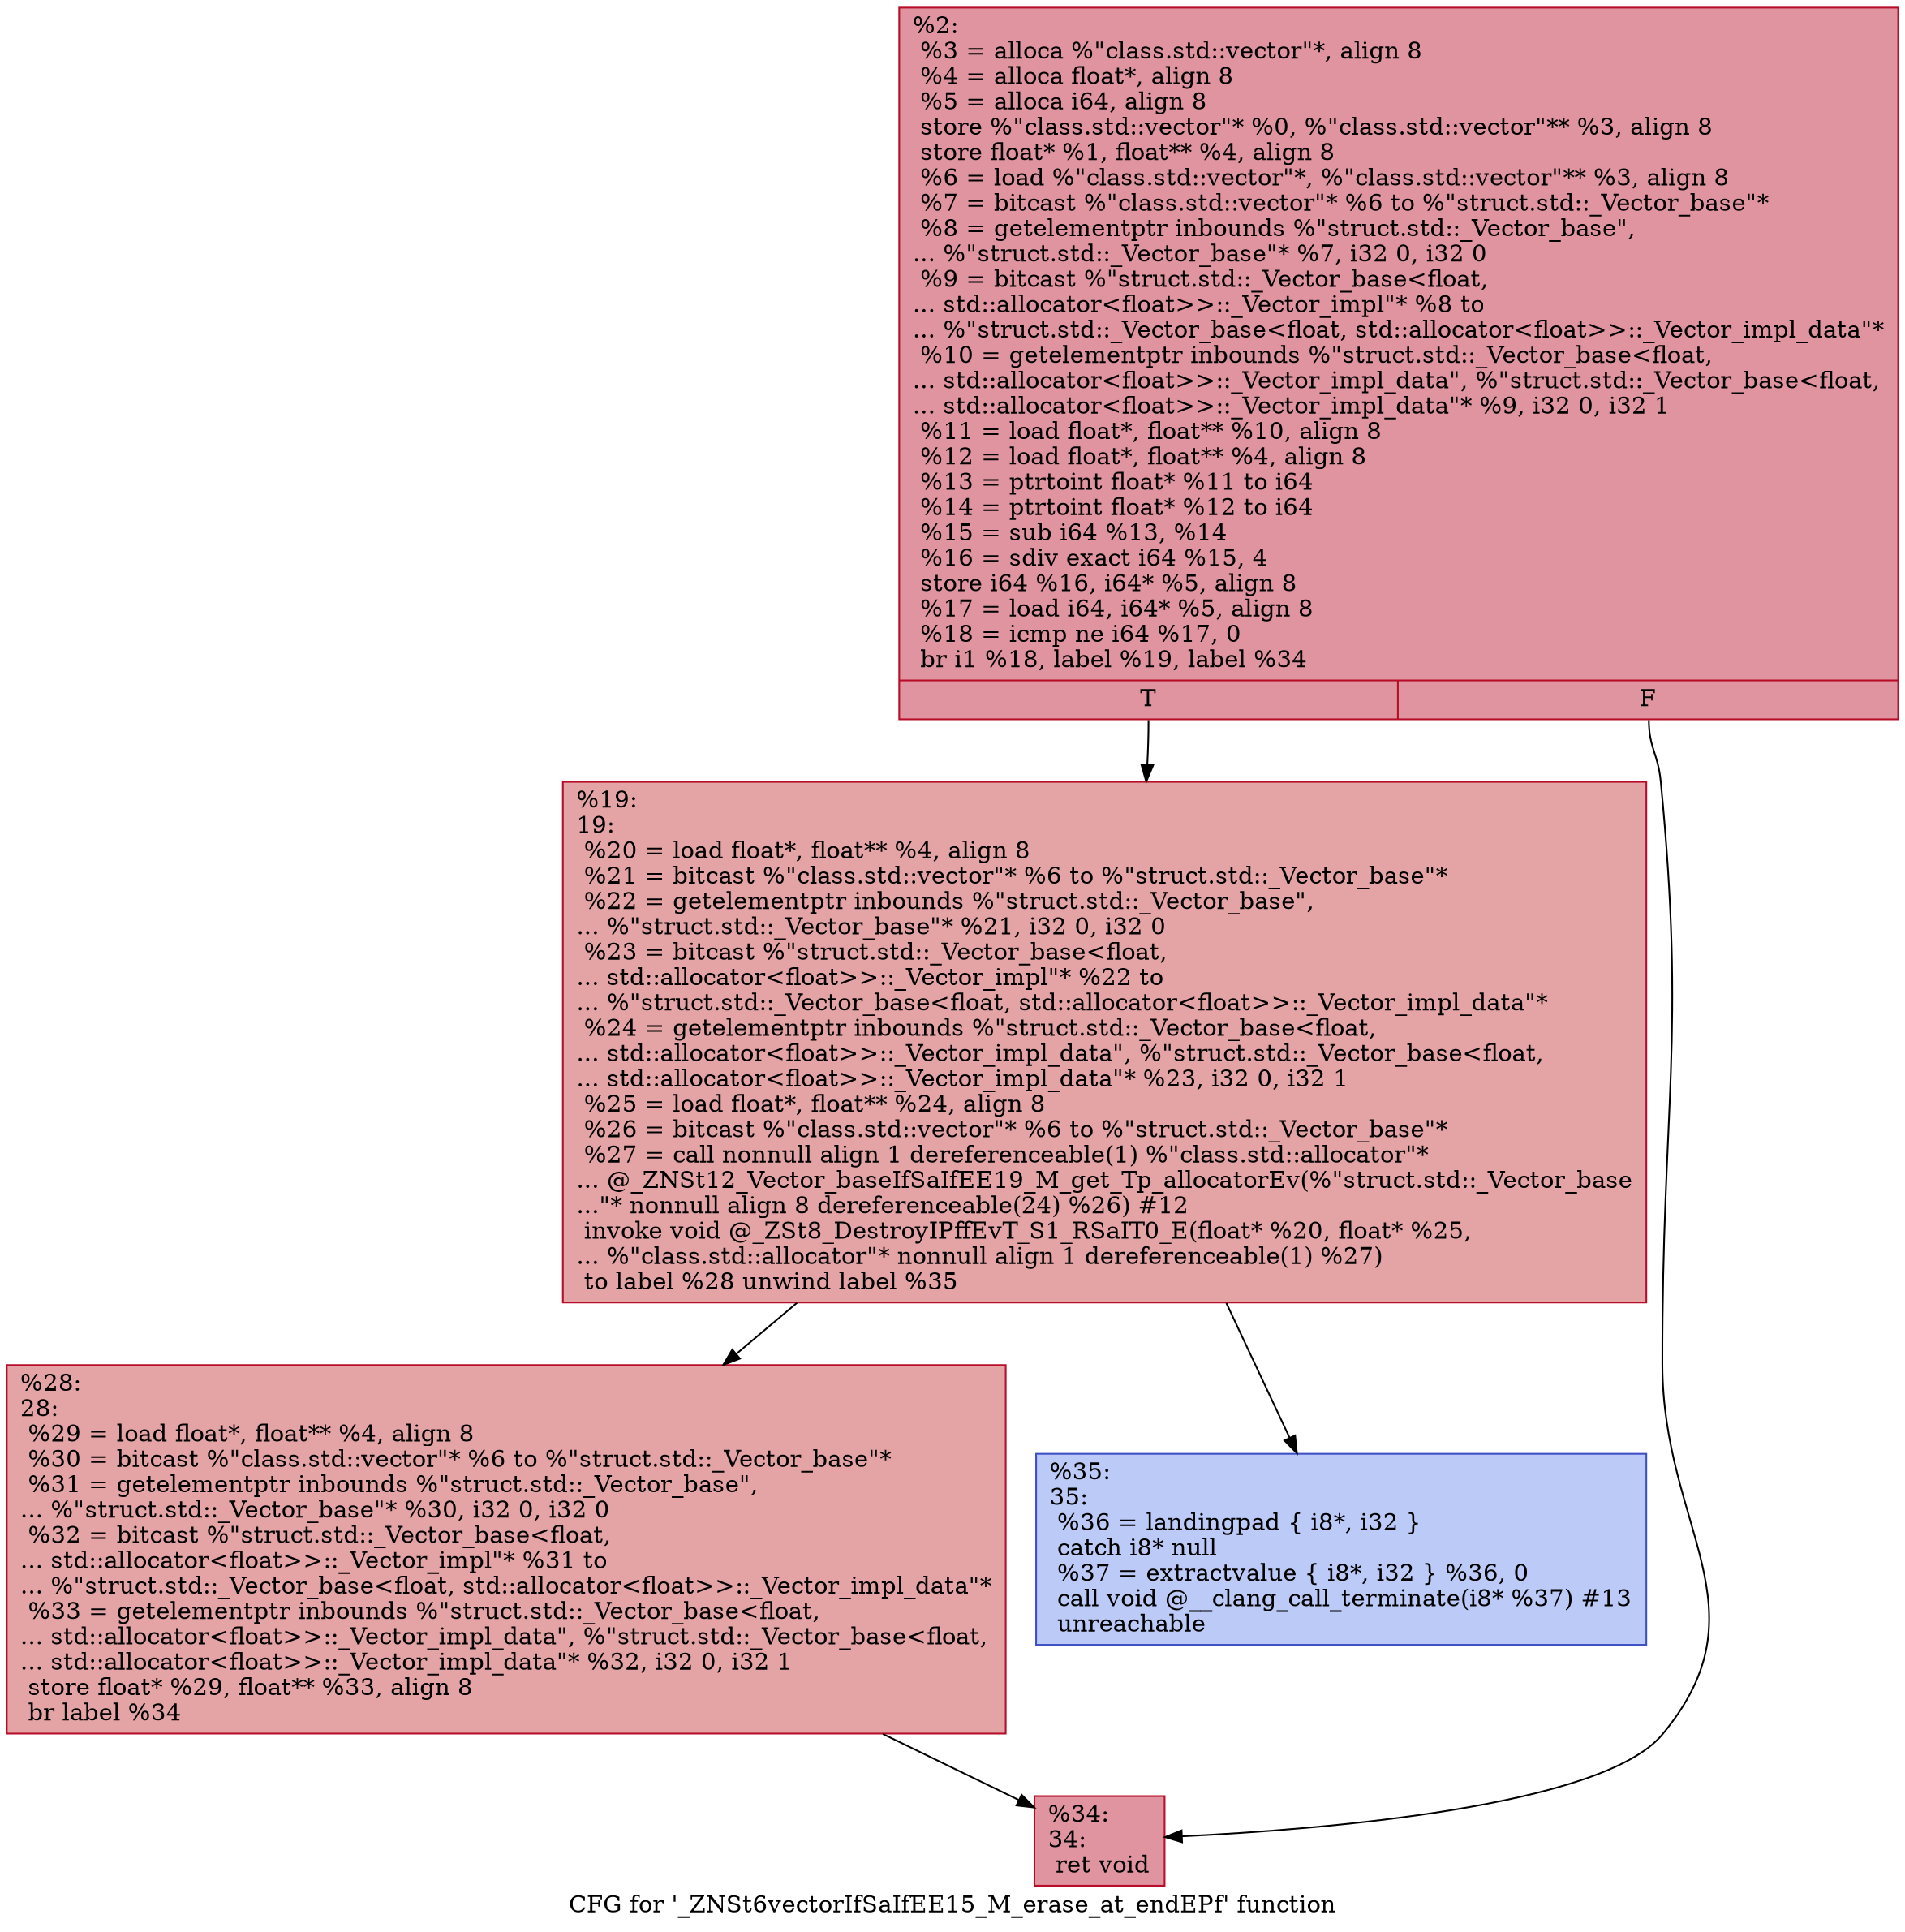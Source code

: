digraph "CFG for '_ZNSt6vectorIfSaIfEE15_M_erase_at_endEPf' function" {
	label="CFG for '_ZNSt6vectorIfSaIfEE15_M_erase_at_endEPf' function";

	Node0x559363e22ae0 [shape=record,color="#b70d28ff", style=filled, fillcolor="#b70d2870",label="{%2:\l  %3 = alloca %\"class.std::vector\"*, align 8\l  %4 = alloca float*, align 8\l  %5 = alloca i64, align 8\l  store %\"class.std::vector\"* %0, %\"class.std::vector\"** %3, align 8\l  store float* %1, float** %4, align 8\l  %6 = load %\"class.std::vector\"*, %\"class.std::vector\"** %3, align 8\l  %7 = bitcast %\"class.std::vector\"* %6 to %\"struct.std::_Vector_base\"*\l  %8 = getelementptr inbounds %\"struct.std::_Vector_base\",\l... %\"struct.std::_Vector_base\"* %7, i32 0, i32 0\l  %9 = bitcast %\"struct.std::_Vector_base\<float,\l... std::allocator\<float\>\>::_Vector_impl\"* %8 to\l... %\"struct.std::_Vector_base\<float, std::allocator\<float\>\>::_Vector_impl_data\"*\l  %10 = getelementptr inbounds %\"struct.std::_Vector_base\<float,\l... std::allocator\<float\>\>::_Vector_impl_data\", %\"struct.std::_Vector_base\<float,\l... std::allocator\<float\>\>::_Vector_impl_data\"* %9, i32 0, i32 1\l  %11 = load float*, float** %10, align 8\l  %12 = load float*, float** %4, align 8\l  %13 = ptrtoint float* %11 to i64\l  %14 = ptrtoint float* %12 to i64\l  %15 = sub i64 %13, %14\l  %16 = sdiv exact i64 %15, 4\l  store i64 %16, i64* %5, align 8\l  %17 = load i64, i64* %5, align 8\l  %18 = icmp ne i64 %17, 0\l  br i1 %18, label %19, label %34\l|{<s0>T|<s1>F}}"];
	Node0x559363e22ae0:s0 -> Node0x559363e22c10;
	Node0x559363e22ae0:s1 -> Node0x559363e234a0;
	Node0x559363e22c10 [shape=record,color="#b70d28ff", style=filled, fillcolor="#c32e3170",label="{%19:\l19:                                               \l  %20 = load float*, float** %4, align 8\l  %21 = bitcast %\"class.std::vector\"* %6 to %\"struct.std::_Vector_base\"*\l  %22 = getelementptr inbounds %\"struct.std::_Vector_base\",\l... %\"struct.std::_Vector_base\"* %21, i32 0, i32 0\l  %23 = bitcast %\"struct.std::_Vector_base\<float,\l... std::allocator\<float\>\>::_Vector_impl\"* %22 to\l... %\"struct.std::_Vector_base\<float, std::allocator\<float\>\>::_Vector_impl_data\"*\l  %24 = getelementptr inbounds %\"struct.std::_Vector_base\<float,\l... std::allocator\<float\>\>::_Vector_impl_data\", %\"struct.std::_Vector_base\<float,\l... std::allocator\<float\>\>::_Vector_impl_data\"* %23, i32 0, i32 1\l  %25 = load float*, float** %24, align 8\l  %26 = bitcast %\"class.std::vector\"* %6 to %\"struct.std::_Vector_base\"*\l  %27 = call nonnull align 1 dereferenceable(1) %\"class.std::allocator\"*\l... @_ZNSt12_Vector_baseIfSaIfEE19_M_get_Tp_allocatorEv(%\"struct.std::_Vector_base\l...\"* nonnull align 8 dereferenceable(24) %26) #12\l  invoke void @_ZSt8_DestroyIPffEvT_S1_RSaIT0_E(float* %20, float* %25,\l... %\"class.std::allocator\"* nonnull align 1 dereferenceable(1) %27)\l          to label %28 unwind label %35\l}"];
	Node0x559363e22c10 -> Node0x559363e23a40;
	Node0x559363e22c10 -> Node0x559363e23a90;
	Node0x559363e23a40 [shape=record,color="#b70d28ff", style=filled, fillcolor="#c32e3170",label="{%28:\l28:                                               \l  %29 = load float*, float** %4, align 8\l  %30 = bitcast %\"class.std::vector\"* %6 to %\"struct.std::_Vector_base\"*\l  %31 = getelementptr inbounds %\"struct.std::_Vector_base\",\l... %\"struct.std::_Vector_base\"* %30, i32 0, i32 0\l  %32 = bitcast %\"struct.std::_Vector_base\<float,\l... std::allocator\<float\>\>::_Vector_impl\"* %31 to\l... %\"struct.std::_Vector_base\<float, std::allocator\<float\>\>::_Vector_impl_data\"*\l  %33 = getelementptr inbounds %\"struct.std::_Vector_base\<float,\l... std::allocator\<float\>\>::_Vector_impl_data\", %\"struct.std::_Vector_base\<float,\l... std::allocator\<float\>\>::_Vector_impl_data\"* %32, i32 0, i32 1\l  store float* %29, float** %33, align 8\l  br label %34\l}"];
	Node0x559363e23a40 -> Node0x559363e234a0;
	Node0x559363e234a0 [shape=record,color="#b70d28ff", style=filled, fillcolor="#b70d2870",label="{%34:\l34:                                               \l  ret void\l}"];
	Node0x559363e23a90 [shape=record,color="#3d50c3ff", style=filled, fillcolor="#6687ed70",label="{%35:\l35:                                               \l  %36 = landingpad \{ i8*, i32 \}\l          catch i8* null\l  %37 = extractvalue \{ i8*, i32 \} %36, 0\l  call void @__clang_call_terminate(i8* %37) #13\l  unreachable\l}"];
}
